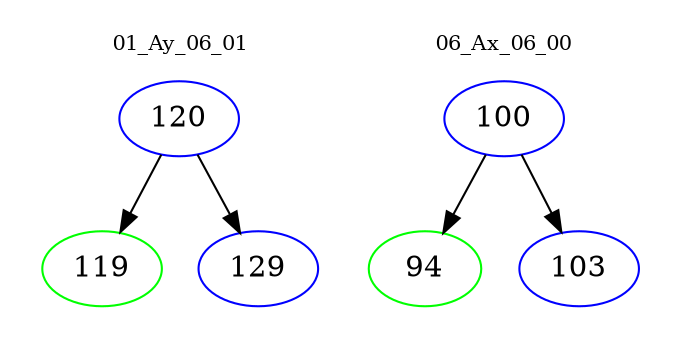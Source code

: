 digraph{
subgraph cluster_0 {
color = white
label = "01_Ay_06_01";
fontsize=10;
T0_120 [label="120", color="blue"]
T0_120 -> T0_119 [color="black"]
T0_119 [label="119", color="green"]
T0_120 -> T0_129 [color="black"]
T0_129 [label="129", color="blue"]
}
subgraph cluster_1 {
color = white
label = "06_Ax_06_00";
fontsize=10;
T1_100 [label="100", color="blue"]
T1_100 -> T1_94 [color="black"]
T1_94 [label="94", color="green"]
T1_100 -> T1_103 [color="black"]
T1_103 [label="103", color="blue"]
}
}

